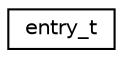 digraph "Graphical Class Hierarchy"
{
 // INTERACTIVE_SVG=YES
 // LATEX_PDF_SIZE
  edge [fontname="Helvetica",fontsize="10",labelfontname="Helvetica",labelfontsize="10"];
  node [fontname="Helvetica",fontsize="10",shape=record];
  rankdir="LR";
  Node0 [label="entry_t",height=0.2,width=0.4,color="black", fillcolor="white", style="filled",URL="$structentry__t.html",tooltip=" "];
}
